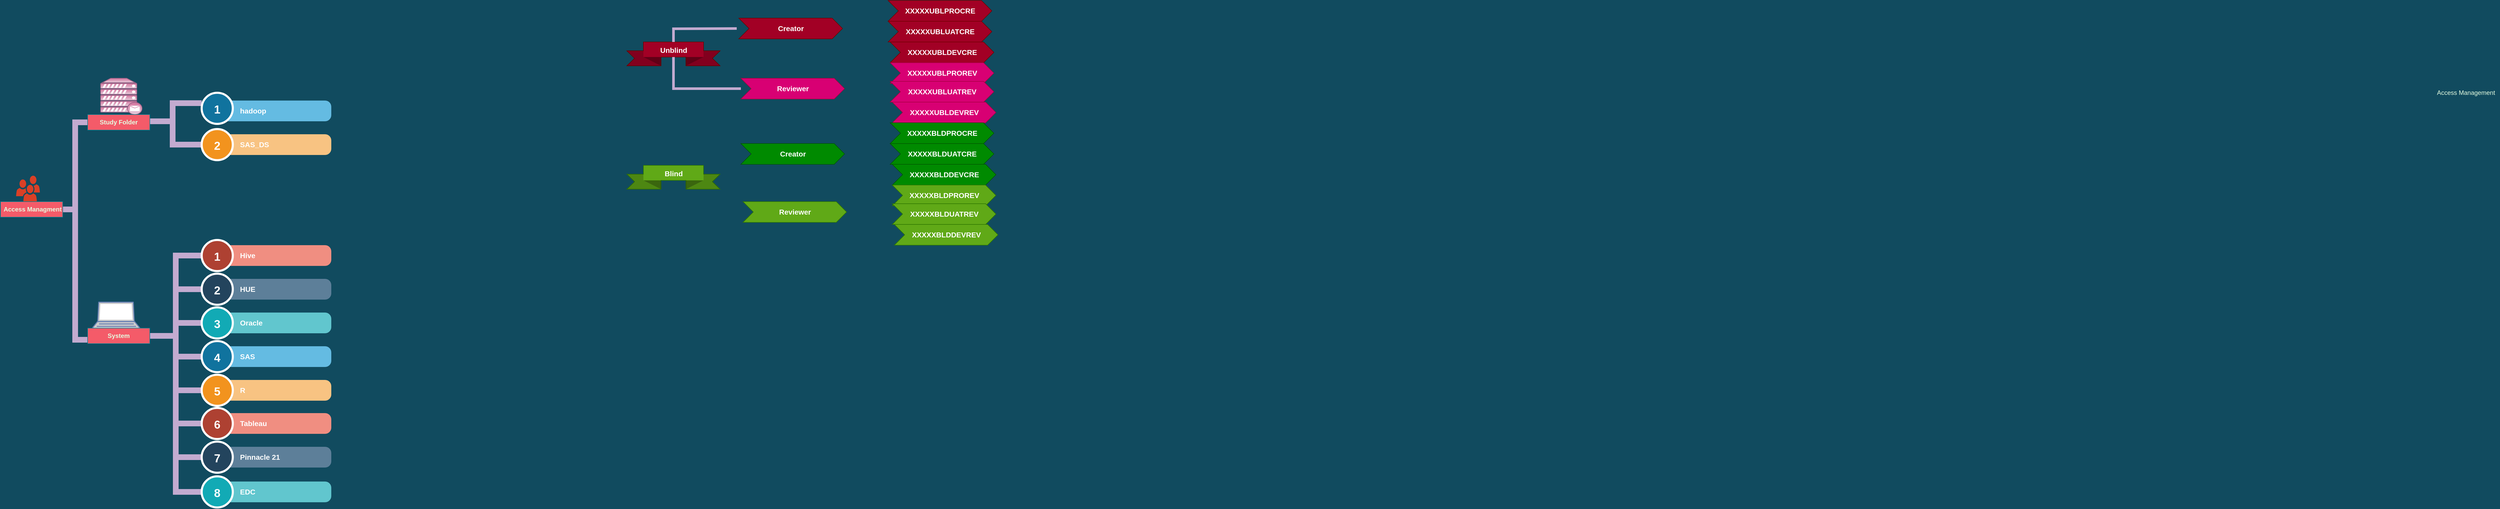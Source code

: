 <mxfile version="16.0.3" type="github">
  <diagram id="C3SQvlLqKewFF7lphcmT" name="Page-1">
    <mxGraphModel dx="1778" dy="1003" grid="1" gridSize="4" guides="1" tooltips="1" connect="1" arrows="1" fold="1" page="1" pageScale="1" pageWidth="4681" pageHeight="3300" background="#114B5F" math="0" shadow="0">
      <root>
        <mxCell id="0" />
        <mxCell id="1" parent="0" />
        <mxCell id="HO38qFUTRqImEj6d9Djk-11" value="" style="sketch=0;pointerEvents=1;shadow=0;dashed=0;html=1;strokeColor=none;labelPosition=center;verticalLabelPosition=bottom;verticalAlign=top;outlineConnect=0;align=center;shape=mxgraph.office.users.users;fillColor=#DA4026;rounded=0;fontColor=#E4FDE1;" parent="1" vertex="1">
          <mxGeometry x="50" y="600" width="46" height="50" as="geometry" />
        </mxCell>
        <mxCell id="HO38qFUTRqImEj6d9Djk-12" value="Access Management" style="text;html=1;align=center;verticalAlign=middle;resizable=0;points=[];autosize=1;strokeColor=none;fillColor=none;fontColor=#E4FDE1;" parent="1" vertex="1">
          <mxGeometry x="4710" y="430" width="130" height="20" as="geometry" />
        </mxCell>
        <mxCell id="-gXkL2y0bPnD_5RI-uGj-15" style="edgeStyle=orthogonalEdgeStyle;shape=flexArrow;rounded=0;sketch=0;orthogonalLoop=1;jettySize=auto;html=1;entryX=0;entryY=0.5;entryDx=0;entryDy=0;shadow=0;endArrow=none;endFill=0;strokeColor=#C3ABD0;strokeWidth=1;fillColor=#C3ABD0;" edge="1" parent="1" source="HO38qFUTRqImEj6d9Djk-13" target="HO38qFUTRqImEj6d9Djk-17">
          <mxGeometry relative="1" as="geometry" />
        </mxCell>
        <mxCell id="-gXkL2y0bPnD_5RI-uGj-19" style="edgeStyle=orthogonalEdgeStyle;shape=flexArrow;rounded=0;sketch=0;orthogonalLoop=1;jettySize=auto;html=1;exitX=1;exitY=0.5;exitDx=0;exitDy=0;entryX=0;entryY=0.75;entryDx=0;entryDy=0;shadow=0;endArrow=none;endFill=0;strokeColor=#C3ABD0;strokeWidth=1;fillColor=#C3ABD0;" edge="1" parent="1" source="HO38qFUTRqImEj6d9Djk-13" target="HO38qFUTRqImEj6d9Djk-19">
          <mxGeometry relative="1" as="geometry" />
        </mxCell>
        <mxCell id="HO38qFUTRqImEj6d9Djk-13" value="&lt;h4&gt;Access Managment&lt;/h4&gt;" style="whiteSpace=wrap;html=1;rounded=0;sketch=0;fontColor=#E4FDE1;strokeColor=#028090;fillColor=#F45B69;align=right;" parent="1" vertex="1">
          <mxGeometry x="20" y="650" width="120" height="30" as="geometry" />
        </mxCell>
        <mxCell id="-gXkL2y0bPnD_5RI-uGj-8" value="" style="edgeStyle=orthogonalEdgeStyle;shape=flexArrow;rounded=0;sketch=0;orthogonalLoop=1;jettySize=auto;html=1;shadow=0;endArrow=none;endFill=0;strokeColor=#C3ABD0;strokeWidth=1;fillColor=#C3ABD0;" edge="1" parent="1" target="HO38qFUTRqImEj6d9Djk-66">
          <mxGeometry relative="1" as="geometry">
            <mxPoint x="308" y="495" as="sourcePoint" />
            <Array as="points">
              <mxPoint x="352" y="495" />
              <mxPoint x="352" y="540" />
            </Array>
          </mxGeometry>
        </mxCell>
        <mxCell id="-gXkL2y0bPnD_5RI-uGj-9" style="edgeStyle=orthogonalEdgeStyle;shape=flexArrow;rounded=0;sketch=0;orthogonalLoop=1;jettySize=auto;html=1;entryX=0;entryY=0.333;entryDx=0;entryDy=0;entryPerimeter=0;shadow=0;endArrow=none;endFill=0;strokeColor=#C3ABD0;strokeWidth=1;fillColor=#C3ABD0;" edge="1" parent="1" target="HO38qFUTRqImEj6d9Djk-64">
          <mxGeometry relative="1" as="geometry">
            <mxPoint x="308" y="495" as="sourcePoint" />
            <Array as="points">
              <mxPoint x="352" y="495" />
              <mxPoint x="352" y="460" />
            </Array>
          </mxGeometry>
        </mxCell>
        <mxCell id="HO38qFUTRqImEj6d9Djk-14" value="" style="verticalAlign=top;verticalLabelPosition=bottom;labelPosition=center;align=center;html=1;outlineConnect=0;fillColor=#e6d0de;strokeColor=#996185;gradientDirection=north;strokeWidth=2;shape=mxgraph.networks.mail_server;rounded=0;sketch=0;gradientColor=#d5739d;" parent="1" vertex="1">
          <mxGeometry x="213" y="412" width="80" height="70" as="geometry" />
        </mxCell>
        <mxCell id="HO38qFUTRqImEj6d9Djk-17" value="&lt;h4&gt;Study Folder&lt;/h4&gt;" style="whiteSpace=wrap;html=1;rounded=0;sketch=0;fontColor=#E4FDE1;strokeColor=#028090;fillColor=#F45B69;align=center;" parent="1" vertex="1">
          <mxGeometry x="188" y="482" width="120" height="30" as="geometry" />
        </mxCell>
        <mxCell id="HO38qFUTRqImEj6d9Djk-18" value="" style="fontColor=#0066CC;verticalAlign=top;verticalLabelPosition=bottom;labelPosition=center;align=center;html=1;outlineConnect=0;fillColor=#CCCCCC;strokeColor=#6881B3;gradientColor=none;gradientDirection=north;strokeWidth=2;shape=mxgraph.networks.laptop;rounded=0;sketch=0;fontFamily=Helvetica;" parent="1" vertex="1">
          <mxGeometry x="193" y="844" width="100" height="55" as="geometry" />
        </mxCell>
        <mxCell id="-gXkL2y0bPnD_5RI-uGj-10" style="edgeStyle=orthogonalEdgeStyle;shape=flexArrow;rounded=0;sketch=0;orthogonalLoop=1;jettySize=auto;html=1;entryX=0;entryY=0.5;entryDx=0;entryDy=0;shadow=0;endArrow=none;endFill=0;strokeColor=#C3ABD0;strokeWidth=1;fillColor=#C3ABD0;" edge="1" parent="1" source="HO38qFUTRqImEj6d9Djk-19" target="HO38qFUTRqImEj6d9Djk-68">
          <mxGeometry relative="1" as="geometry" />
        </mxCell>
        <mxCell id="-gXkL2y0bPnD_5RI-uGj-11" style="edgeStyle=orthogonalEdgeStyle;shape=flexArrow;rounded=0;sketch=0;orthogonalLoop=1;jettySize=auto;html=1;entryX=0;entryY=0.5;entryDx=0;entryDy=0;shadow=0;endArrow=none;endFill=0;strokeColor=#C3ABD0;strokeWidth=1;fillColor=#C3ABD0;" edge="1" parent="1" source="HO38qFUTRqImEj6d9Djk-19" target="HO38qFUTRqImEj6d9Djk-70">
          <mxGeometry relative="1" as="geometry" />
        </mxCell>
        <mxCell id="-gXkL2y0bPnD_5RI-uGj-12" style="edgeStyle=orthogonalEdgeStyle;shape=flexArrow;rounded=0;sketch=0;orthogonalLoop=1;jettySize=auto;html=1;entryX=0;entryY=0.5;entryDx=0;entryDy=0;shadow=0;endArrow=none;endFill=0;strokeColor=#C3ABD0;strokeWidth=1;fillColor=#C3ABD0;" edge="1" parent="1" source="HO38qFUTRqImEj6d9Djk-19" target="HO38qFUTRqImEj6d9Djk-72">
          <mxGeometry relative="1" as="geometry" />
        </mxCell>
        <mxCell id="-gXkL2y0bPnD_5RI-uGj-13" style="edgeStyle=orthogonalEdgeStyle;shape=flexArrow;rounded=0;sketch=0;orthogonalLoop=1;jettySize=auto;html=1;entryX=0;entryY=0.5;entryDx=0;entryDy=0;shadow=0;endArrow=none;endFill=0;strokeColor=#C3ABD0;strokeWidth=1;fillColor=#C3ABD0;" edge="1" parent="1" source="HO38qFUTRqImEj6d9Djk-19" target="-gXkL2y0bPnD_5RI-uGj-2">
          <mxGeometry relative="1" as="geometry" />
        </mxCell>
        <mxCell id="-gXkL2y0bPnD_5RI-uGj-14" style="edgeStyle=orthogonalEdgeStyle;shape=flexArrow;rounded=0;sketch=0;orthogonalLoop=1;jettySize=auto;html=1;entryX=0;entryY=0.5;entryDx=0;entryDy=0;shadow=0;endArrow=none;endFill=0;strokeColor=#C3ABD0;strokeWidth=1;fillColor=#C3ABD0;" edge="1" parent="1" source="HO38qFUTRqImEj6d9Djk-19" target="-gXkL2y0bPnD_5RI-uGj-4">
          <mxGeometry relative="1" as="geometry" />
        </mxCell>
        <mxCell id="-gXkL2y0bPnD_5RI-uGj-24" style="edgeStyle=orthogonalEdgeStyle;shape=flexArrow;rounded=0;sketch=0;orthogonalLoop=1;jettySize=auto;html=1;exitX=1;exitY=0.5;exitDx=0;exitDy=0;entryX=0;entryY=0.5;entryDx=0;entryDy=0;shadow=0;endArrow=none;endFill=0;strokeColor=#C3ABD0;strokeWidth=1;fillColor=#C3ABD0;" edge="1" parent="1" source="HO38qFUTRqImEj6d9Djk-19" target="-gXkL2y0bPnD_5RI-uGj-21">
          <mxGeometry relative="1" as="geometry" />
        </mxCell>
        <mxCell id="-gXkL2y0bPnD_5RI-uGj-25" style="edgeStyle=orthogonalEdgeStyle;shape=flexArrow;rounded=0;sketch=0;orthogonalLoop=1;jettySize=auto;html=1;entryX=0;entryY=0.5;entryDx=0;entryDy=0;shadow=0;endArrow=none;endFill=0;strokeColor=#C3ABD0;strokeWidth=1;fillColor=#C3ABD0;" edge="1" parent="1" source="HO38qFUTRqImEj6d9Djk-19" target="-gXkL2y0bPnD_5RI-uGj-23">
          <mxGeometry relative="1" as="geometry" />
        </mxCell>
        <mxCell id="-gXkL2y0bPnD_5RI-uGj-28" style="edgeStyle=orthogonalEdgeStyle;shape=flexArrow;rounded=0;sketch=0;orthogonalLoop=1;jettySize=auto;html=1;entryX=0;entryY=0.5;entryDx=0;entryDy=0;shadow=0;endArrow=none;endFill=0;strokeColor=#C3ABD0;strokeWidth=1;fillColor=#C3ABD0;" edge="1" parent="1" source="HO38qFUTRqImEj6d9Djk-19" target="-gXkL2y0bPnD_5RI-uGj-27">
          <mxGeometry relative="1" as="geometry" />
        </mxCell>
        <mxCell id="HO38qFUTRqImEj6d9Djk-19" value="&lt;h4&gt;System&lt;/h4&gt;" style="whiteSpace=wrap;html=1;rounded=0;sketch=0;fontColor=#E4FDE1;strokeColor=#028090;fillColor=#F45B69;align=center;" parent="1" vertex="1">
          <mxGeometry x="188" y="894" width="120" height="30" as="geometry" />
        </mxCell>
        <mxCell id="HO38qFUTRqImEj6d9Djk-63" value="hadoop" style="shape=rect;rounded=1;whiteSpace=wrap;html=1;shadow=0;strokeColor=none;fillColor=#64BBE2;arcSize=30;fontSize=14;spacingLeft=42;fontStyle=1;fontColor=#FFFFFF;align=left;sketch=0;fontFamily=Helvetica;" parent="1" vertex="1">
          <mxGeometry x="438" y="455" width="220" height="40" as="geometry" />
        </mxCell>
        <mxCell id="HO38qFUTRqImEj6d9Djk-64" value="1" style="shape=ellipse;perimeter=ellipsePerimeter;fontSize=22;fontStyle=1;shadow=0;strokeColor=#ffffff;fillColor=#10739E;strokeWidth=4;fontColor=#ffffff;align=center;rounded=0;sketch=0;fontFamily=Helvetica;" parent="1" vertex="1">
          <mxGeometry x="408" y="440" width="60" height="60" as="geometry" />
        </mxCell>
        <mxCell id="HO38qFUTRqImEj6d9Djk-65" value="SAS_DS" style="shape=rect;rounded=1;whiteSpace=wrap;html=1;shadow=0;strokeColor=none;fillColor=#F8C382;arcSize=30;fontSize=14;spacingLeft=42;fontStyle=1;fontColor=#FFFFFF;align=left;sketch=0;fontFamily=Helvetica;" parent="1" vertex="1">
          <mxGeometry x="438" y="520" width="220" height="40" as="geometry" />
        </mxCell>
        <mxCell id="HO38qFUTRqImEj6d9Djk-66" value="2" style="shape=ellipse;perimeter=ellipsePerimeter;fontSize=22;fontStyle=1;shadow=0;strokeColor=#ffffff;fillColor=#F2931E;strokeWidth=4;fontColor=#ffffff;align=center;rounded=0;sketch=0;fontFamily=Helvetica;" parent="1" vertex="1">
          <mxGeometry x="408" y="510" width="60" height="60" as="geometry" />
        </mxCell>
        <mxCell id="HO38qFUTRqImEj6d9Djk-67" value="Hive" style="shape=rect;rounded=1;whiteSpace=wrap;html=1;shadow=0;strokeColor=none;fillColor=#F08E81;arcSize=30;fontSize=14;spacingLeft=42;fontStyle=1;fontColor=#FFFFFF;align=left;sketch=0;fontFamily=Helvetica;" parent="1" vertex="1">
          <mxGeometry x="438" y="734" width="220" height="40" as="geometry" />
        </mxCell>
        <mxCell id="HO38qFUTRqImEj6d9Djk-68" value="1" style="shape=ellipse;perimeter=ellipsePerimeter;fontSize=22;fontStyle=1;shadow=0;strokeColor=#ffffff;fillColor=#AE4132;strokeWidth=4;fontColor=#ffffff;align=center;rounded=0;sketch=0;fontFamily=Helvetica;" parent="1" vertex="1">
          <mxGeometry x="408" y="724" width="60" height="60" as="geometry" />
        </mxCell>
        <mxCell id="HO38qFUTRqImEj6d9Djk-69" value="HUE" style="shape=rect;rounded=1;whiteSpace=wrap;html=1;shadow=0;strokeColor=none;fillColor=#5D7F99;arcSize=30;fontSize=14;spacingLeft=42;fontStyle=1;fontColor=#FFFFFF;align=left;sketch=0;fontFamily=Helvetica;" parent="1" vertex="1">
          <mxGeometry x="438" y="799" width="220" height="40" as="geometry" />
        </mxCell>
        <mxCell id="HO38qFUTRqImEj6d9Djk-70" value="2" style="shape=ellipse;perimeter=ellipsePerimeter;fontSize=22;fontStyle=1;shadow=0;strokeColor=#ffffff;fillColor=#23445D;strokeWidth=4;fontColor=#ffffff;align=center;rounded=0;sketch=0;fontFamily=Helvetica;" parent="1" vertex="1">
          <mxGeometry x="408" y="789" width="60" height="60" as="geometry" />
        </mxCell>
        <mxCell id="HO38qFUTRqImEj6d9Djk-71" value="Oracle" style="shape=rect;rounded=1;whiteSpace=wrap;html=1;shadow=0;strokeColor=none;fillColor=#61C6CE;arcSize=30;fontSize=14;spacingLeft=42;fontStyle=1;fontColor=#FFFFFF;align=left;sketch=0;fontFamily=Helvetica;" parent="1" vertex="1">
          <mxGeometry x="438" y="864" width="220" height="40" as="geometry" />
        </mxCell>
        <mxCell id="HO38qFUTRqImEj6d9Djk-72" value="3" style="shape=ellipse;perimeter=ellipsePerimeter;fontSize=22;fontStyle=1;shadow=0;strokeColor=#ffffff;fillColor=#12AAB5;strokeWidth=4;fontColor=#ffffff;align=center;rounded=0;sketch=0;fontFamily=Helvetica;" parent="1" vertex="1">
          <mxGeometry x="408" y="854" width="60" height="60" as="geometry" />
        </mxCell>
        <mxCell id="-gXkL2y0bPnD_5RI-uGj-1" value="SAS" style="shape=rect;rounded=1;whiteSpace=wrap;html=1;shadow=0;strokeColor=none;fillColor=#64BBE2;arcSize=30;fontSize=14;spacingLeft=42;fontStyle=1;fontColor=#FFFFFF;align=left;sketch=0;fontFamily=Helvetica;" vertex="1" parent="1">
          <mxGeometry x="438" y="929" width="220" height="40" as="geometry" />
        </mxCell>
        <mxCell id="-gXkL2y0bPnD_5RI-uGj-2" value="4" style="shape=ellipse;perimeter=ellipsePerimeter;fontSize=22;fontStyle=1;shadow=0;strokeColor=#ffffff;fillColor=#10739E;strokeWidth=4;fontColor=#ffffff;align=center;rounded=0;sketch=0;fontFamily=Helvetica;" vertex="1" parent="1">
          <mxGeometry x="408" y="919" width="60" height="60" as="geometry" />
        </mxCell>
        <mxCell id="-gXkL2y0bPnD_5RI-uGj-3" value="R" style="shape=rect;rounded=1;whiteSpace=wrap;html=1;shadow=0;strokeColor=none;fillColor=#F8C382;arcSize=30;fontSize=14;spacingLeft=42;fontStyle=1;fontColor=#FFFFFF;align=left;sketch=0;fontFamily=Helvetica;" vertex="1" parent="1">
          <mxGeometry x="438" y="994" width="220" height="40" as="geometry" />
        </mxCell>
        <mxCell id="-gXkL2y0bPnD_5RI-uGj-4" value="5" style="shape=ellipse;perimeter=ellipsePerimeter;fontSize=22;fontStyle=1;shadow=0;strokeColor=#ffffff;fillColor=#F2931E;strokeWidth=4;fontColor=#ffffff;align=center;rounded=0;sketch=0;fontFamily=Helvetica;" vertex="1" parent="1">
          <mxGeometry x="408" y="984" width="60" height="60" as="geometry" />
        </mxCell>
        <mxCell id="-gXkL2y0bPnD_5RI-uGj-20" value="Tableau" style="shape=rect;rounded=1;whiteSpace=wrap;html=1;shadow=0;strokeColor=none;fillColor=#F08E81;arcSize=30;fontSize=14;spacingLeft=42;fontStyle=1;fontColor=#FFFFFF;align=left;sketch=0;fontFamily=Helvetica;" vertex="1" parent="1">
          <mxGeometry x="438" y="1058" width="220" height="40" as="geometry" />
        </mxCell>
        <mxCell id="-gXkL2y0bPnD_5RI-uGj-21" value="6" style="shape=ellipse;perimeter=ellipsePerimeter;fontSize=22;fontStyle=1;shadow=0;strokeColor=#ffffff;fillColor=#AE4132;strokeWidth=4;fontColor=#ffffff;align=center;rounded=0;sketch=0;fontFamily=Helvetica;" vertex="1" parent="1">
          <mxGeometry x="408" y="1048" width="60" height="60" as="geometry" />
        </mxCell>
        <mxCell id="-gXkL2y0bPnD_5RI-uGj-22" value="Pinnacle 21" style="shape=rect;rounded=1;whiteSpace=wrap;html=1;shadow=0;strokeColor=none;fillColor=#5D7F99;arcSize=30;fontSize=14;spacingLeft=42;fontStyle=1;fontColor=#FFFFFF;align=left;sketch=0;fontFamily=Helvetica;" vertex="1" parent="1">
          <mxGeometry x="438" y="1123" width="220" height="40" as="geometry" />
        </mxCell>
        <mxCell id="-gXkL2y0bPnD_5RI-uGj-23" value="7" style="shape=ellipse;perimeter=ellipsePerimeter;fontSize=22;fontStyle=1;shadow=0;strokeColor=#ffffff;fillColor=#23445D;strokeWidth=4;fontColor=#ffffff;align=center;rounded=0;sketch=0;fontFamily=Helvetica;" vertex="1" parent="1">
          <mxGeometry x="408" y="1113" width="60" height="60" as="geometry" />
        </mxCell>
        <mxCell id="-gXkL2y0bPnD_5RI-uGj-26" value="EDC" style="shape=rect;rounded=1;whiteSpace=wrap;html=1;shadow=0;strokeColor=none;fillColor=#61C6CE;arcSize=30;fontSize=14;spacingLeft=42;fontStyle=1;fontColor=#FFFFFF;align=left;sketch=0;fontFamily=Helvetica;" vertex="1" parent="1">
          <mxGeometry x="438" y="1190" width="220" height="40" as="geometry" />
        </mxCell>
        <mxCell id="-gXkL2y0bPnD_5RI-uGj-27" value="8" style="shape=ellipse;perimeter=ellipsePerimeter;fontSize=22;fontStyle=1;shadow=0;strokeColor=#ffffff;fillColor=#12AAB5;strokeWidth=4;fontColor=#ffffff;align=center;rounded=0;sketch=0;fontFamily=Helvetica;" vertex="1" parent="1">
          <mxGeometry x="408" y="1180" width="60" height="60" as="geometry" />
        </mxCell>
        <mxCell id="-gXkL2y0bPnD_5RI-uGj-58" value="XXXXXUBLPROCRE" style="html=1;shape=mxgraph.infographic.ribbonSimple;notch1=20;notch2=20;fillColor=#a20025;strokeColor=#6F0000;align=center;verticalAlign=middle;fontColor=#ffffff;fontSize=14;fontStyle=1;" vertex="1" parent="1">
          <mxGeometry x="1732" y="262" width="200" height="40" as="geometry" />
        </mxCell>
        <mxCell id="-gXkL2y0bPnD_5RI-uGj-59" value="XXXXXUBLUATCRE" style="html=1;shape=mxgraph.infographic.ribbonSimple;notch1=20;notch2=20;fillColor=#a20025;strokeColor=#6F0000;align=center;verticalAlign=middle;fontColor=#ffffff;fontSize=14;fontStyle=1;" vertex="1" parent="1">
          <mxGeometry x="1732" y="302" width="200" height="40" as="geometry" />
        </mxCell>
        <mxCell id="-gXkL2y0bPnD_5RI-uGj-60" value="XXXXXUBLDEVCRE" style="html=1;shape=mxgraph.infographic.ribbonSimple;notch1=20;notch2=20;fillColor=#a20025;strokeColor=#6F0000;align=center;verticalAlign=middle;fontColor=#ffffff;fontSize=14;fontStyle=1;" vertex="1" parent="1">
          <mxGeometry x="1736" y="342" width="200" height="40" as="geometry" />
        </mxCell>
        <mxCell id="-gXkL2y0bPnD_5RI-uGj-61" value="XXXXXUBLPROREV" style="html=1;shape=mxgraph.infographic.ribbonSimple;notch1=20;notch2=20;fillColor=#d80073;strokeColor=#A50040;align=center;verticalAlign=middle;fontColor=#ffffff;fontSize=14;fontStyle=1;" vertex="1" parent="1">
          <mxGeometry x="1736" y="382" width="200" height="40" as="geometry" />
        </mxCell>
        <mxCell id="-gXkL2y0bPnD_5RI-uGj-62" value="XXXXXUBLUATREV" style="html=1;shape=mxgraph.infographic.ribbonSimple;notch1=20;notch2=20;fillColor=#d80073;strokeColor=#A50040;align=center;verticalAlign=middle;fontColor=#ffffff;fontSize=14;fontStyle=1;" vertex="1" parent="1">
          <mxGeometry x="1736" y="418" width="200" height="40" as="geometry" />
        </mxCell>
        <mxCell id="-gXkL2y0bPnD_5RI-uGj-63" value="XXXXXUBLDEVREV" style="html=1;shape=mxgraph.infographic.ribbonSimple;notch1=20;notch2=20;fillColor=#d80073;strokeColor=#A50040;align=center;verticalAlign=middle;fontColor=#ffffff;fontSize=14;fontStyle=1;" vertex="1" parent="1">
          <mxGeometry x="1740" y="458" width="200" height="40" as="geometry" />
        </mxCell>
        <mxCell id="-gXkL2y0bPnD_5RI-uGj-64" value="XXXXXBLDPROCRE" style="html=1;shape=mxgraph.infographic.ribbonSimple;notch1=20;notch2=20;fillColor=#008a00;strokeColor=#005700;align=center;verticalAlign=middle;fontColor=#ffffff;fontSize=14;fontStyle=1;" vertex="1" parent="1">
          <mxGeometry x="1736" y="498" width="200" height="40" as="geometry" />
        </mxCell>
        <mxCell id="-gXkL2y0bPnD_5RI-uGj-65" value="XXXXXBLDUATCRE" style="html=1;shape=mxgraph.infographic.ribbonSimple;notch1=20;notch2=20;fillColor=#008a00;strokeColor=#005700;align=center;verticalAlign=middle;fontColor=#ffffff;fontSize=14;fontStyle=1;" vertex="1" parent="1">
          <mxGeometry x="1736" y="538" width="200" height="40" as="geometry" />
        </mxCell>
        <mxCell id="-gXkL2y0bPnD_5RI-uGj-66" value="XXXXXBLDDEVCRE" style="html=1;shape=mxgraph.infographic.ribbonSimple;notch1=20;notch2=20;fillColor=#008a00;strokeColor=#005700;align=center;verticalAlign=middle;fontColor=#ffffff;fontSize=14;fontStyle=1;" vertex="1" parent="1">
          <mxGeometry x="1740" y="578" width="200" height="40" as="geometry" />
        </mxCell>
        <mxCell id="-gXkL2y0bPnD_5RI-uGj-67" value="XXXXXBLDPROREV" style="html=1;shape=mxgraph.infographic.ribbonSimple;notch1=20;notch2=20;fillColor=#60a917;strokeColor=#2D7600;align=center;verticalAlign=middle;fontColor=#ffffff;fontSize=14;fontStyle=1;" vertex="1" parent="1">
          <mxGeometry x="1740" y="618" width="200" height="40" as="geometry" />
        </mxCell>
        <mxCell id="-gXkL2y0bPnD_5RI-uGj-68" value="XXXXXBLDUATREV" style="html=1;shape=mxgraph.infographic.ribbonSimple;notch1=20;notch2=20;fillColor=#60a917;strokeColor=#2D7600;align=center;verticalAlign=middle;fontColor=#ffffff;fontSize=14;fontStyle=1;" vertex="1" parent="1">
          <mxGeometry x="1740" y="654" width="200" height="40" as="geometry" />
        </mxCell>
        <mxCell id="-gXkL2y0bPnD_5RI-uGj-69" value="XXXXXBLDDEVREV" style="html=1;shape=mxgraph.infographic.ribbonSimple;notch1=20;notch2=20;fillColor=#60a917;strokeColor=#2D7600;align=center;verticalAlign=middle;fontColor=#ffffff;fontSize=14;fontStyle=1;" vertex="1" parent="1">
          <mxGeometry x="1744" y="694" width="200" height="40" as="geometry" />
        </mxCell>
        <mxCell id="-gXkL2y0bPnD_5RI-uGj-71" value="Blind" style="html=1;shape=mxgraph.infographic.banner;dx=32;dy=17;notch=15;fillColor=#60a917;strokeColor=#2D7600;align=center;verticalAlign=middle;fontColor=#ffffff;fontSize=14;fontStyle=1;spacingBottom=15;" vertex="1" parent="1">
          <mxGeometry x="1228" y="580" width="180" height="46" as="geometry" />
        </mxCell>
        <mxCell id="-gXkL2y0bPnD_5RI-uGj-72" value="Unblind" style="html=1;shape=mxgraph.infographic.banner;dx=32;dy=17;notch=15;fillColor=#a20025;strokeColor=#6F0000;align=center;verticalAlign=middle;fontColor=#ffffff;fontSize=14;fontStyle=1;spacingBottom=15;" vertex="1" parent="1">
          <mxGeometry x="1228" y="342" width="180" height="46" as="geometry" />
        </mxCell>
        <mxCell id="-gXkL2y0bPnD_5RI-uGj-74" value="Creator" style="html=1;shape=mxgraph.infographic.ribbonSimple;notch1=20;notch2=20;fillColor=#a20025;strokeColor=#6F0000;align=center;verticalAlign=middle;fontColor=#ffffff;fontSize=14;fontStyle=1;" vertex="1" parent="1">
          <mxGeometry x="1444" y="296" width="200" height="40" as="geometry" />
        </mxCell>
        <mxCell id="-gXkL2y0bPnD_5RI-uGj-75" value="Creator" style="html=1;shape=mxgraph.infographic.ribbonSimple;notch1=20;notch2=20;fillColor=#008a00;strokeColor=#005700;align=center;verticalAlign=middle;fontColor=#ffffff;fontSize=14;fontStyle=1;" vertex="1" parent="1">
          <mxGeometry x="1448" y="538" width="200" height="40" as="geometry" />
        </mxCell>
        <mxCell id="-gXkL2y0bPnD_5RI-uGj-84" style="edgeStyle=orthogonalEdgeStyle;rounded=0;sketch=0;orthogonalLoop=1;jettySize=auto;html=1;entryX=0;entryY=0;entryDx=90;entryDy=29;entryPerimeter=0;shadow=0;endArrow=none;endFill=0;strokeColor=#C3ABD0;strokeWidth=5;fillColor=#C3ABD0;" edge="1" parent="1" source="-gXkL2y0bPnD_5RI-uGj-76" target="-gXkL2y0bPnD_5RI-uGj-72">
          <mxGeometry relative="1" as="geometry" />
        </mxCell>
        <mxCell id="-gXkL2y0bPnD_5RI-uGj-76" value="Reviewer" style="html=1;shape=mxgraph.infographic.ribbonSimple;notch1=20;notch2=20;fillColor=#d80073;strokeColor=#A50040;align=center;verticalAlign=middle;fontColor=#ffffff;fontSize=14;fontStyle=1;" vertex="1" parent="1">
          <mxGeometry x="1448" y="412" width="200" height="40" as="geometry" />
        </mxCell>
        <mxCell id="-gXkL2y0bPnD_5RI-uGj-77" value="Reviewer" style="html=1;shape=mxgraph.infographic.ribbonSimple;notch1=20;notch2=20;fillColor=#60a917;strokeColor=#2D7600;align=center;verticalAlign=middle;fontColor=#ffffff;fontSize=14;fontStyle=1;" vertex="1" parent="1">
          <mxGeometry x="1452" y="650" width="200" height="40" as="geometry" />
        </mxCell>
        <mxCell id="-gXkL2y0bPnD_5RI-uGj-80" style="edgeStyle=orthogonalEdgeStyle;rounded=0;sketch=0;orthogonalLoop=1;jettySize=auto;html=1;shadow=0;endArrow=none;endFill=0;strokeColor=#C3ABD0;strokeWidth=5;fillColor=#C3ABD0;" edge="1" parent="1" target="-gXkL2y0bPnD_5RI-uGj-72">
          <mxGeometry relative="1" as="geometry">
            <mxPoint x="1440" y="316" as="sourcePoint" />
          </mxGeometry>
        </mxCell>
      </root>
    </mxGraphModel>
  </diagram>
</mxfile>
